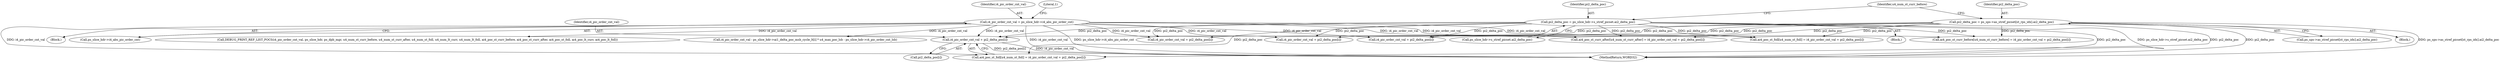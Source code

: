 digraph "0_Android_913d9e8d93d6b81bb8eac3fc2c1426651f5b259d_0@array" {
"1000303" [label="(Call,i4_pic_order_cnt_val + pi2_delta_poc[i])"];
"1000177" [label="(Call,i4_pic_order_cnt_val = ps_slice_hdr->i4_abs_pic_order_cnt)"];
"1000258" [label="(Call,pi2_delta_poc = ps_slice_hdr->s_stref_picset.ai2_delta_poc)"];
"1000221" [label="(Call,pi2_delta_poc = ps_sps->as_stref_picset[st_rps_idx].ai2_delta_poc)"];
"1000260" [label="(Call,ps_slice_hdr->s_stref_picset.ai2_delta_poc)"];
"1000112" [label="(Block,)"];
"1000330" [label="(Call,ai4_poc_st_curr_after[u4_num_st_curr_after] = i4_pic_order_cnt_val + pi2_delta_poc[i])"];
"1000179" [label="(Call,ps_slice_hdr->i4_abs_pic_order_cnt)"];
"1000259" [label="(Identifier,pi2_delta_poc)"];
"1000178" [label="(Identifier,i4_pic_order_cnt_val)"];
"1000299" [label="(Call,ai4_poc_st_foll[u4_num_st_foll] = i4_pic_order_cnt_val + pi2_delta_poc[i])"];
"1000334" [label="(Call,i4_pic_order_cnt_val + pi2_delta_poc[i])"];
"1000177" [label="(Call,i4_pic_order_cnt_val = ps_slice_hdr->i4_abs_pic_order_cnt)"];
"1000305" [label="(Call,pi2_delta_poc[i])"];
"1000290" [label="(Call,i4_pic_order_cnt_val + pi2_delta_poc[i])"];
"1000258" [label="(Call,pi2_delta_poc = ps_slice_hdr->s_stref_picset.ai2_delta_poc)"];
"1000222" [label="(Identifier,pi2_delta_poc)"];
"1001190" [label="(Call,DEBUG_PRINT_REF_LIST_POCS(i4_pic_order_cnt_val, ps_slice_hdr, ps_dpb_mgr, u4_num_st_curr_before, u4_num_st_curr_after, u4_num_st_foll, u4_num_lt_curr, u4_num_lt_foll, ai4_poc_st_curr_before, ai4_poc_st_curr_after, ai4_poc_st_foll, ai4_poc_lt_curr, ai4_poc_lt_foll))"];
"1000221" [label="(Call,pi2_delta_poc = ps_sps->as_stref_picset[st_rps_idx].ai2_delta_poc)"];
"1000392" [label="(Call,i4_pic_order_cnt_val - ps_slice_hdr->ai1_delta_poc_msb_cycle_lt[i] * u4_max_poc_lsb - ps_slice_hdr->i4_pic_order_cnt_lsb)"];
"1000231" [label="(Block,)"];
"1000343" [label="(Call,ai4_poc_st_foll[u4_num_st_foll] = i4_pic_order_cnt_val + pi2_delta_poc[i])"];
"1000303" [label="(Call,i4_pic_order_cnt_val + pi2_delta_poc[i])"];
"1000304" [label="(Identifier,i4_pic_order_cnt_val)"];
"1000286" [label="(Call,ai4_poc_st_curr_before[u4_num_st_curr_before] = i4_pic_order_cnt_val + pi2_delta_poc[i])"];
"1000266" [label="(Identifier,u4_num_st_curr_before)"];
"1000347" [label="(Call,i4_pic_order_cnt_val + pi2_delta_poc[i])"];
"1000184" [label="(Literal,1)"];
"1001297" [label="(MethodReturn,WORD32)"];
"1000223" [label="(Call,ps_sps->as_stref_picset[st_rps_idx].ai2_delta_poc)"];
"1000188" [label="(Block,)"];
"1000303" -> "1000299"  [label="AST: "];
"1000303" -> "1000305"  [label="CFG: "];
"1000304" -> "1000303"  [label="AST: "];
"1000305" -> "1000303"  [label="AST: "];
"1000299" -> "1000303"  [label="CFG: "];
"1000303" -> "1001297"  [label="DDG: i4_pic_order_cnt_val"];
"1000303" -> "1001297"  [label="DDG: pi2_delta_poc[i]"];
"1000177" -> "1000303"  [label="DDG: i4_pic_order_cnt_val"];
"1000258" -> "1000303"  [label="DDG: pi2_delta_poc"];
"1000221" -> "1000303"  [label="DDG: pi2_delta_poc"];
"1000177" -> "1000112"  [label="AST: "];
"1000177" -> "1000179"  [label="CFG: "];
"1000178" -> "1000177"  [label="AST: "];
"1000179" -> "1000177"  [label="AST: "];
"1000184" -> "1000177"  [label="CFG: "];
"1000177" -> "1001297"  [label="DDG: i4_pic_order_cnt_val"];
"1000177" -> "1001297"  [label="DDG: ps_slice_hdr->i4_abs_pic_order_cnt"];
"1000177" -> "1000286"  [label="DDG: i4_pic_order_cnt_val"];
"1000177" -> "1000290"  [label="DDG: i4_pic_order_cnt_val"];
"1000177" -> "1000299"  [label="DDG: i4_pic_order_cnt_val"];
"1000177" -> "1000330"  [label="DDG: i4_pic_order_cnt_val"];
"1000177" -> "1000334"  [label="DDG: i4_pic_order_cnt_val"];
"1000177" -> "1000343"  [label="DDG: i4_pic_order_cnt_val"];
"1000177" -> "1000347"  [label="DDG: i4_pic_order_cnt_val"];
"1000177" -> "1000392"  [label="DDG: i4_pic_order_cnt_val"];
"1000177" -> "1001190"  [label="DDG: i4_pic_order_cnt_val"];
"1000258" -> "1000231"  [label="AST: "];
"1000258" -> "1000260"  [label="CFG: "];
"1000259" -> "1000258"  [label="AST: "];
"1000260" -> "1000258"  [label="AST: "];
"1000266" -> "1000258"  [label="CFG: "];
"1000258" -> "1001297"  [label="DDG: pi2_delta_poc"];
"1000258" -> "1001297"  [label="DDG: ps_slice_hdr->s_stref_picset.ai2_delta_poc"];
"1000258" -> "1000286"  [label="DDG: pi2_delta_poc"];
"1000258" -> "1000290"  [label="DDG: pi2_delta_poc"];
"1000258" -> "1000299"  [label="DDG: pi2_delta_poc"];
"1000258" -> "1000330"  [label="DDG: pi2_delta_poc"];
"1000258" -> "1000334"  [label="DDG: pi2_delta_poc"];
"1000258" -> "1000343"  [label="DDG: pi2_delta_poc"];
"1000258" -> "1000347"  [label="DDG: pi2_delta_poc"];
"1000221" -> "1000188"  [label="AST: "];
"1000221" -> "1000223"  [label="CFG: "];
"1000222" -> "1000221"  [label="AST: "];
"1000223" -> "1000221"  [label="AST: "];
"1000266" -> "1000221"  [label="CFG: "];
"1000221" -> "1001297"  [label="DDG: ps_sps->as_stref_picset[st_rps_idx].ai2_delta_poc"];
"1000221" -> "1001297"  [label="DDG: pi2_delta_poc"];
"1000221" -> "1000286"  [label="DDG: pi2_delta_poc"];
"1000221" -> "1000290"  [label="DDG: pi2_delta_poc"];
"1000221" -> "1000299"  [label="DDG: pi2_delta_poc"];
"1000221" -> "1000330"  [label="DDG: pi2_delta_poc"];
"1000221" -> "1000334"  [label="DDG: pi2_delta_poc"];
"1000221" -> "1000343"  [label="DDG: pi2_delta_poc"];
"1000221" -> "1000347"  [label="DDG: pi2_delta_poc"];
}
